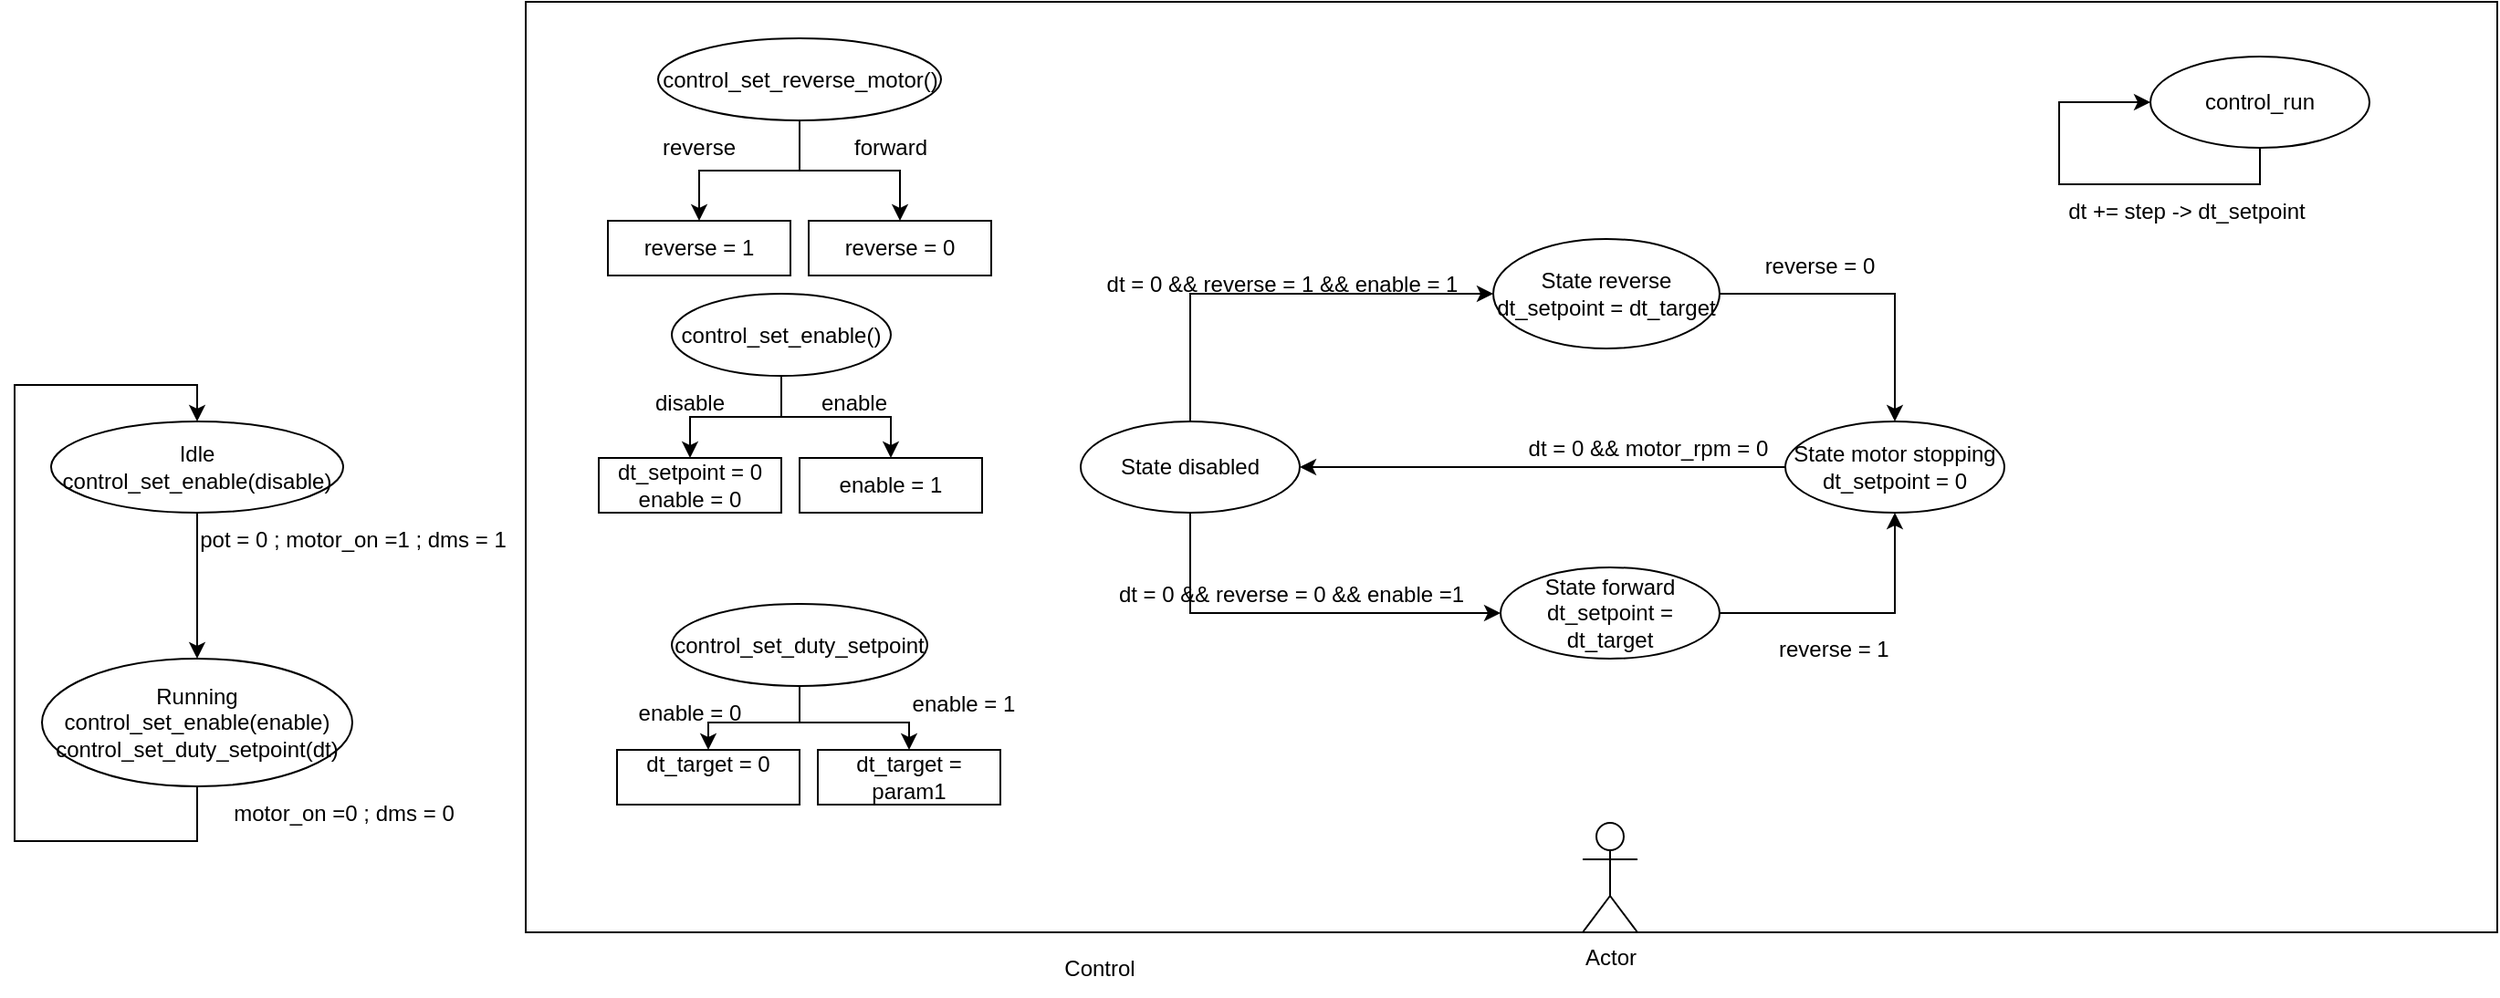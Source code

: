 <mxfile version="20.2.2" type="device"><diagram id="HG1Qd2y5MEpJr26aSMBT" name="Page-1"><mxGraphModel dx="1185" dy="710" grid="1" gridSize="10" guides="1" tooltips="1" connect="1" arrows="1" fold="1" page="1" pageScale="1" pageWidth="2339" pageHeight="3300" math="0" shadow="0"><root><mxCell id="0"/><mxCell id="1" parent="0"/><mxCell id="7B2q3iHdsp3WbK9_gKp8-18" value="" style="rounded=0;whiteSpace=wrap;html=1;" vertex="1" parent="1"><mxGeometry x="810" y="100" width="1080" height="510" as="geometry"/></mxCell><mxCell id="7B2q3iHdsp3WbK9_gKp8-9" style="edgeStyle=orthogonalEdgeStyle;rounded=0;orthogonalLoop=1;jettySize=auto;html=1;exitX=0.5;exitY=1;exitDx=0;exitDy=0;entryX=0;entryY=0.5;entryDx=0;entryDy=0;" edge="1" parent="1" source="7B2q3iHdsp3WbK9_gKp8-6" target="7B2q3iHdsp3WbK9_gKp8-8"><mxGeometry relative="1" as="geometry"/></mxCell><mxCell id="7B2q3iHdsp3WbK9_gKp8-10" style="edgeStyle=orthogonalEdgeStyle;rounded=0;orthogonalLoop=1;jettySize=auto;html=1;exitX=0.5;exitY=0;exitDx=0;exitDy=0;entryX=0;entryY=0.5;entryDx=0;entryDy=0;" edge="1" parent="1" source="7B2q3iHdsp3WbK9_gKp8-6" target="7B2q3iHdsp3WbK9_gKp8-7"><mxGeometry relative="1" as="geometry"/></mxCell><mxCell id="7B2q3iHdsp3WbK9_gKp8-6" value="State disabled" style="ellipse;whiteSpace=wrap;html=1;" vertex="1" parent="1"><mxGeometry x="1114" y="330" width="120" height="50" as="geometry"/></mxCell><mxCell id="7B2q3iHdsp3WbK9_gKp8-48" style="edgeStyle=orthogonalEdgeStyle;rounded=0;orthogonalLoop=1;jettySize=auto;html=1;exitX=1;exitY=0.5;exitDx=0;exitDy=0;entryX=0.5;entryY=0;entryDx=0;entryDy=0;" edge="1" parent="1" source="7B2q3iHdsp3WbK9_gKp8-7" target="7B2q3iHdsp3WbK9_gKp8-45"><mxGeometry relative="1" as="geometry"/></mxCell><mxCell id="7B2q3iHdsp3WbK9_gKp8-7" value="&lt;div&gt;State reverse&lt;/div&gt;&lt;div&gt;dt_setpoint = dt_target&lt;/div&gt;" style="ellipse;whiteSpace=wrap;html=1;" vertex="1" parent="1"><mxGeometry x="1340" y="230" width="124" height="60" as="geometry"/></mxCell><mxCell id="7B2q3iHdsp3WbK9_gKp8-47" style="edgeStyle=orthogonalEdgeStyle;rounded=0;orthogonalLoop=1;jettySize=auto;html=1;exitX=1;exitY=0.5;exitDx=0;exitDy=0;entryX=0.5;entryY=1;entryDx=0;entryDy=0;" edge="1" parent="1" source="7B2q3iHdsp3WbK9_gKp8-8" target="7B2q3iHdsp3WbK9_gKp8-45"><mxGeometry relative="1" as="geometry"/></mxCell><mxCell id="7B2q3iHdsp3WbK9_gKp8-8" value="&lt;div&gt;State forward&lt;/div&gt;&lt;div&gt;dt_setpoint = dt_target&lt;br&gt;&lt;/div&gt;" style="ellipse;whiteSpace=wrap;html=1;" vertex="1" parent="1"><mxGeometry x="1344" y="410" width="120" height="50" as="geometry"/></mxCell><mxCell id="7B2q3iHdsp3WbK9_gKp8-11" value="dt = 0 &amp;amp;&amp;amp; reverse = 0 &amp;amp;&amp;amp; enable =1" style="text;html=1;align=center;verticalAlign=middle;resizable=0;points=[];autosize=1;strokeColor=none;fillColor=none;" vertex="1" parent="1"><mxGeometry x="1124" y="410" width="210" height="30" as="geometry"/></mxCell><mxCell id="7B2q3iHdsp3WbK9_gKp8-13" value="dt = 0 &amp;amp;&amp;amp; reverse = 1 &amp;amp;&amp;amp; enable = 1" style="text;html=1;align=center;verticalAlign=middle;resizable=0;points=[];autosize=1;strokeColor=none;fillColor=none;" vertex="1" parent="1"><mxGeometry x="1114" y="240" width="220" height="30" as="geometry"/></mxCell><mxCell id="7B2q3iHdsp3WbK9_gKp8-16" value="reverse = 0" style="text;html=1;strokeColor=none;fillColor=none;align=center;verticalAlign=middle;whiteSpace=wrap;rounded=0;" vertex="1" parent="1"><mxGeometry x="1464" y="230" width="110" height="30" as="geometry"/></mxCell><mxCell id="7B2q3iHdsp3WbK9_gKp8-19" value="&lt;div&gt;Control&lt;/div&gt;" style="text;html=1;align=center;verticalAlign=middle;resizable=0;points=[];autosize=1;strokeColor=none;fillColor=none;" vertex="1" parent="1"><mxGeometry x="1094" y="615" width="60" height="30" as="geometry"/></mxCell><mxCell id="7B2q3iHdsp3WbK9_gKp8-24" style="edgeStyle=orthogonalEdgeStyle;rounded=0;orthogonalLoop=1;jettySize=auto;html=1;exitX=0.5;exitY=1;exitDx=0;exitDy=0;entryX=0.5;entryY=0;entryDx=0;entryDy=0;" edge="1" parent="1" source="7B2q3iHdsp3WbK9_gKp8-21" target="7B2q3iHdsp3WbK9_gKp8-22"><mxGeometry relative="1" as="geometry"/></mxCell><mxCell id="7B2q3iHdsp3WbK9_gKp8-21" value="&lt;div&gt;Idle&lt;/div&gt;control_set_enable(disable)" style="ellipse;whiteSpace=wrap;html=1;" vertex="1" parent="1"><mxGeometry x="550" y="330" width="160" height="50" as="geometry"/></mxCell><mxCell id="7B2q3iHdsp3WbK9_gKp8-23" style="edgeStyle=orthogonalEdgeStyle;rounded=0;orthogonalLoop=1;jettySize=auto;html=1;exitX=0.5;exitY=1;exitDx=0;exitDy=0;entryX=0.5;entryY=0;entryDx=0;entryDy=0;" edge="1" parent="1" source="7B2q3iHdsp3WbK9_gKp8-22" target="7B2q3iHdsp3WbK9_gKp8-21"><mxGeometry relative="1" as="geometry"><Array as="points"><mxPoint x="630" y="560"/><mxPoint x="530" y="560"/><mxPoint x="530" y="310"/><mxPoint x="630" y="310"/></Array></mxGeometry></mxCell><mxCell id="7B2q3iHdsp3WbK9_gKp8-22" value="&lt;div&gt;Running&lt;/div&gt;&lt;div&gt;control_set_enable(enable)&lt;/div&gt;control_set_duty_setpoint(dt)" style="ellipse;whiteSpace=wrap;html=1;" vertex="1" parent="1"><mxGeometry x="545" y="460" width="170" height="70" as="geometry"/></mxCell><mxCell id="7B2q3iHdsp3WbK9_gKp8-25" value="pot = 0 ; motor_on =1 ; dms = 1" style="text;html=1;align=center;verticalAlign=middle;resizable=0;points=[];autosize=1;strokeColor=none;fillColor=none;" vertex="1" parent="1"><mxGeometry x="620" y="380" width="190" height="30" as="geometry"/></mxCell><mxCell id="7B2q3iHdsp3WbK9_gKp8-27" value="motor_on =0 ; dms = 0" style="text;html=1;align=center;verticalAlign=middle;resizable=0;points=[];autosize=1;strokeColor=none;fillColor=none;" vertex="1" parent="1"><mxGeometry x="640" y="530" width="140" height="30" as="geometry"/></mxCell><mxCell id="7B2q3iHdsp3WbK9_gKp8-30" style="edgeStyle=orthogonalEdgeStyle;rounded=0;orthogonalLoop=1;jettySize=auto;html=1;exitX=0.5;exitY=1;exitDx=0;exitDy=0;entryX=0.5;entryY=0;entryDx=0;entryDy=0;" edge="1" parent="1" source="7B2q3iHdsp3WbK9_gKp8-28" target="7B2q3iHdsp3WbK9_gKp8-29"><mxGeometry relative="1" as="geometry"/></mxCell><mxCell id="7B2q3iHdsp3WbK9_gKp8-34" style="edgeStyle=orthogonalEdgeStyle;rounded=0;orthogonalLoop=1;jettySize=auto;html=1;exitX=0.5;exitY=1;exitDx=0;exitDy=0;entryX=0.5;entryY=0;entryDx=0;entryDy=0;" edge="1" parent="1" source="7B2q3iHdsp3WbK9_gKp8-28" target="7B2q3iHdsp3WbK9_gKp8-33"><mxGeometry relative="1" as="geometry"/></mxCell><mxCell id="7B2q3iHdsp3WbK9_gKp8-28" value="control_set_enable()" style="ellipse;whiteSpace=wrap;html=1;" vertex="1" parent="1"><mxGeometry x="890" y="260" width="120" height="45" as="geometry"/></mxCell><mxCell id="7B2q3iHdsp3WbK9_gKp8-29" value="&lt;div&gt;dt_setpoint = 0&lt;/div&gt;&lt;div&gt;enable = 0&lt;br&gt;&lt;/div&gt;" style="rounded=0;whiteSpace=wrap;html=1;" vertex="1" parent="1"><mxGeometry x="850" y="350" width="100" height="30" as="geometry"/></mxCell><mxCell id="7B2q3iHdsp3WbK9_gKp8-31" value="disable" style="text;html=1;strokeColor=none;fillColor=none;align=center;verticalAlign=middle;whiteSpace=wrap;rounded=0;" vertex="1" parent="1"><mxGeometry x="880" y="310" width="40" height="20" as="geometry"/></mxCell><mxCell id="7B2q3iHdsp3WbK9_gKp8-33" value="&lt;div&gt;enable = 1&lt;/div&gt;" style="rounded=0;whiteSpace=wrap;html=1;" vertex="1" parent="1"><mxGeometry x="960" y="350" width="100" height="30" as="geometry"/></mxCell><mxCell id="7B2q3iHdsp3WbK9_gKp8-35" value="enable" style="text;html=1;strokeColor=none;fillColor=none;align=center;verticalAlign=middle;whiteSpace=wrap;rounded=0;" vertex="1" parent="1"><mxGeometry x="970" y="310" width="40" height="20" as="geometry"/></mxCell><mxCell id="7B2q3iHdsp3WbK9_gKp8-39" style="edgeStyle=orthogonalEdgeStyle;rounded=0;orthogonalLoop=1;jettySize=auto;html=1;exitX=0.5;exitY=1;exitDx=0;exitDy=0;entryX=0.5;entryY=0;entryDx=0;entryDy=0;" edge="1" parent="1" source="7B2q3iHdsp3WbK9_gKp8-36" target="7B2q3iHdsp3WbK9_gKp8-37"><mxGeometry relative="1" as="geometry"/></mxCell><mxCell id="7B2q3iHdsp3WbK9_gKp8-40" style="edgeStyle=orthogonalEdgeStyle;rounded=0;orthogonalLoop=1;jettySize=auto;html=1;exitX=0.5;exitY=1;exitDx=0;exitDy=0;entryX=0.5;entryY=0;entryDx=0;entryDy=0;" edge="1" parent="1" source="7B2q3iHdsp3WbK9_gKp8-36" target="7B2q3iHdsp3WbK9_gKp8-38"><mxGeometry relative="1" as="geometry"/></mxCell><mxCell id="7B2q3iHdsp3WbK9_gKp8-36" value="control_set_duty_setpoint" style="ellipse;whiteSpace=wrap;html=1;" vertex="1" parent="1"><mxGeometry x="890" y="430" width="140" height="45" as="geometry"/></mxCell><mxCell id="7B2q3iHdsp3WbK9_gKp8-37" value="&lt;div&gt;dt_target = 0&lt;/div&gt;&lt;div&gt;&lt;br&gt;&lt;/div&gt;" style="rounded=0;whiteSpace=wrap;html=1;" vertex="1" parent="1"><mxGeometry x="860" y="510" width="100" height="30" as="geometry"/></mxCell><mxCell id="7B2q3iHdsp3WbK9_gKp8-38" value="&lt;div&gt;dt_target = param1&lt;br&gt;&lt;/div&gt;" style="rounded=0;whiteSpace=wrap;html=1;" vertex="1" parent="1"><mxGeometry x="970" y="510" width="100" height="30" as="geometry"/></mxCell><mxCell id="7B2q3iHdsp3WbK9_gKp8-41" value="enable = 0" style="text;html=1;strokeColor=none;fillColor=none;align=center;verticalAlign=middle;whiteSpace=wrap;rounded=0;" vertex="1" parent="1"><mxGeometry x="870" y="480" width="60" height="20" as="geometry"/></mxCell><mxCell id="7B2q3iHdsp3WbK9_gKp8-42" value="enable = 1" style="text;html=1;strokeColor=none;fillColor=none;align=center;verticalAlign=middle;whiteSpace=wrap;rounded=0;" vertex="1" parent="1"><mxGeometry x="1010" y="475" width="80" height="20" as="geometry"/></mxCell><mxCell id="7B2q3iHdsp3WbK9_gKp8-52" style="edgeStyle=orthogonalEdgeStyle;rounded=0;orthogonalLoop=1;jettySize=auto;html=1;exitX=0;exitY=0.5;exitDx=0;exitDy=0;entryX=1;entryY=0.5;entryDx=0;entryDy=0;" edge="1" parent="1" source="7B2q3iHdsp3WbK9_gKp8-45" target="7B2q3iHdsp3WbK9_gKp8-6"><mxGeometry relative="1" as="geometry"/></mxCell><mxCell id="7B2q3iHdsp3WbK9_gKp8-45" value="&lt;div&gt;State motor stopping&lt;/div&gt;&lt;div&gt;dt_setpoint = 0&lt;br&gt;&lt;/div&gt;" style="ellipse;whiteSpace=wrap;html=1;" vertex="1" parent="1"><mxGeometry x="1500" y="330" width="120" height="50" as="geometry"/></mxCell><mxCell id="7B2q3iHdsp3WbK9_gKp8-53" value="dt = 0 &amp;amp;&amp;amp; motor_rpm = 0" style="text;html=1;strokeColor=none;fillColor=none;align=center;verticalAlign=middle;whiteSpace=wrap;rounded=0;" vertex="1" parent="1"><mxGeometry x="1350" y="330" width="150" height="30" as="geometry"/></mxCell><mxCell id="7B2q3iHdsp3WbK9_gKp8-56" value="&amp;nbsp;reverse = 1" style="text;html=1;strokeColor=none;fillColor=none;align=center;verticalAlign=middle;whiteSpace=wrap;rounded=0;" vertex="1" parent="1"><mxGeometry x="1470" y="440" width="110" height="30" as="geometry"/></mxCell><mxCell id="7B2q3iHdsp3WbK9_gKp8-58" value="Actor" style="shape=umlActor;verticalLabelPosition=bottom;verticalAlign=top;html=1;outlineConnect=0;" vertex="1" parent="1"><mxGeometry x="1389" y="550" width="30" height="60" as="geometry"/></mxCell><mxCell id="7B2q3iHdsp3WbK9_gKp8-59" style="edgeStyle=orthogonalEdgeStyle;rounded=0;orthogonalLoop=1;jettySize=auto;html=1;exitX=0.5;exitY=1;exitDx=0;exitDy=0;entryX=0.5;entryY=0;entryDx=0;entryDy=0;" edge="1" parent="1" source="7B2q3iHdsp3WbK9_gKp8-61" target="7B2q3iHdsp3WbK9_gKp8-62"><mxGeometry relative="1" as="geometry"/></mxCell><mxCell id="7B2q3iHdsp3WbK9_gKp8-60" style="edgeStyle=orthogonalEdgeStyle;rounded=0;orthogonalLoop=1;jettySize=auto;html=1;exitX=0.5;exitY=1;exitDx=0;exitDy=0;entryX=0.5;entryY=0;entryDx=0;entryDy=0;" edge="1" parent="1" source="7B2q3iHdsp3WbK9_gKp8-61" target="7B2q3iHdsp3WbK9_gKp8-64"><mxGeometry relative="1" as="geometry"/></mxCell><mxCell id="7B2q3iHdsp3WbK9_gKp8-61" value="control_set_reverse_motor()" style="ellipse;whiteSpace=wrap;html=1;" vertex="1" parent="1"><mxGeometry x="882.5" y="120" width="155" height="45" as="geometry"/></mxCell><mxCell id="7B2q3iHdsp3WbK9_gKp8-62" value="reverse = 1" style="rounded=0;whiteSpace=wrap;html=1;" vertex="1" parent="1"><mxGeometry x="855" y="220" width="100" height="30" as="geometry"/></mxCell><mxCell id="7B2q3iHdsp3WbK9_gKp8-63" value="reverse" style="text;html=1;strokeColor=none;fillColor=none;align=center;verticalAlign=middle;whiteSpace=wrap;rounded=0;" vertex="1" parent="1"><mxGeometry x="885" y="170" width="40" height="20" as="geometry"/></mxCell><mxCell id="7B2q3iHdsp3WbK9_gKp8-64" value="reverse = 0" style="rounded=0;whiteSpace=wrap;html=1;" vertex="1" parent="1"><mxGeometry x="965" y="220" width="100" height="30" as="geometry"/></mxCell><mxCell id="7B2q3iHdsp3WbK9_gKp8-65" value="forward" style="text;html=1;strokeColor=none;fillColor=none;align=center;verticalAlign=middle;whiteSpace=wrap;rounded=0;" vertex="1" parent="1"><mxGeometry x="990" y="170" width="40" height="20" as="geometry"/></mxCell><mxCell id="7B2q3iHdsp3WbK9_gKp8-70" value="control_run" style="ellipse;whiteSpace=wrap;html=1;" vertex="1" parent="1"><mxGeometry x="1700" y="130" width="120" height="50" as="geometry"/></mxCell><mxCell id="7B2q3iHdsp3WbK9_gKp8-73" style="edgeStyle=orthogonalEdgeStyle;rounded=0;orthogonalLoop=1;jettySize=auto;html=1;exitX=0.5;exitY=1;exitDx=0;exitDy=0;entryX=0;entryY=0.5;entryDx=0;entryDy=0;" edge="1" parent="1" source="7B2q3iHdsp3WbK9_gKp8-70" target="7B2q3iHdsp3WbK9_gKp8-70"><mxGeometry relative="1" as="geometry"><Array as="points"><mxPoint x="1760" y="200"/><mxPoint x="1650" y="200"/><mxPoint x="1650" y="155"/></Array></mxGeometry></mxCell><mxCell id="7B2q3iHdsp3WbK9_gKp8-74" value="dt += step -&amp;gt; dt_setpoint " style="text;html=1;strokeColor=none;fillColor=none;align=center;verticalAlign=middle;whiteSpace=wrap;rounded=0;" vertex="1" parent="1"><mxGeometry x="1650" y="200" width="140" height="30" as="geometry"/></mxCell></root></mxGraphModel></diagram></mxfile>